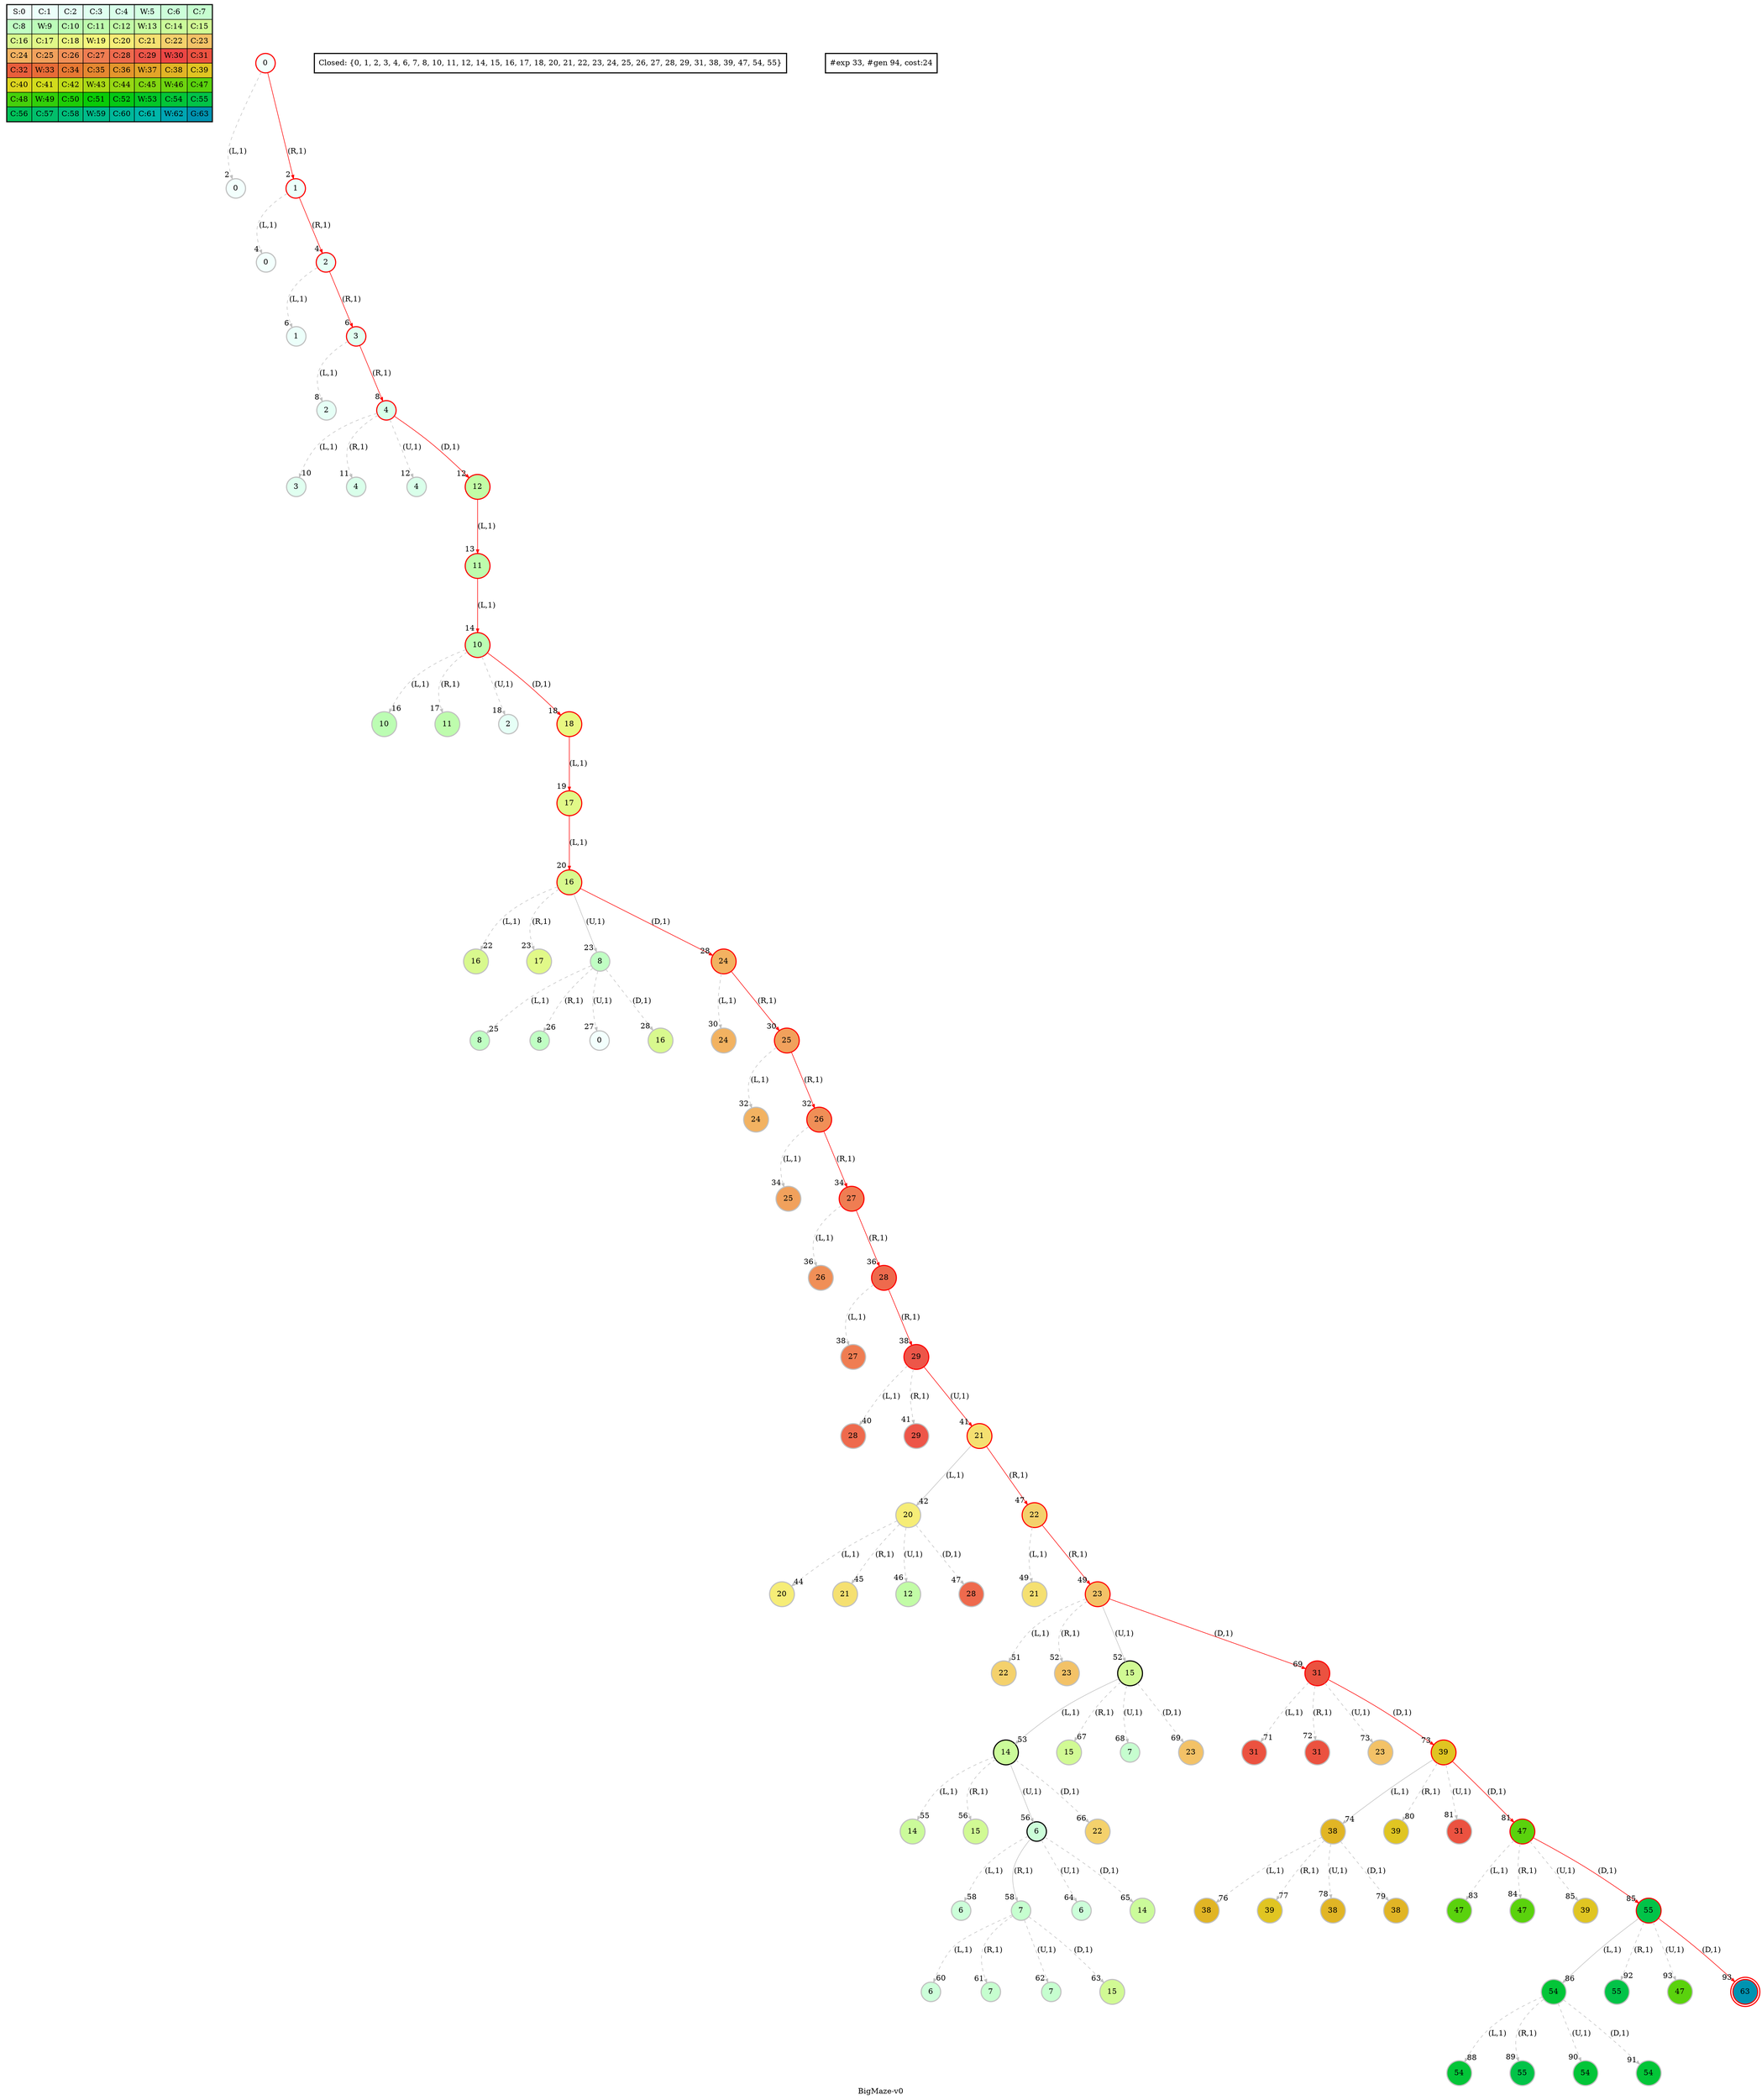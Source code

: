 digraph BigMaze { label="BigMaze-v0" nodesep=1 ranksep="1.2" node [shape=circle penwidth=2] edge [arrowsize=0.7] 
subgraph MAP {label=Map;map [shape=plaintext label=<<table border="1" cellpadding="5" cellspacing="0" cellborder="1"><tr><td bgcolor="0.46862745 0.04925994 0.99969645 1.        ">S:0</td><td bgcolor="0.45294118 0.07385253 0.99931706 1.        ">C:1</td><td bgcolor="0.4372549  0.09840028 0.99878599 1.        ">C:2</td><td bgcolor="0.42156863 0.12288829 0.99810333 1.        ">C:3</td><td bgcolor="0.40588235 0.1473017  0.99726917 1.        ">C:4</td><td bgcolor="0.39019608 0.17162568 0.99628365 1.        ">W:5</td><td bgcolor="0.3745098  0.19584547 0.99514692 1.        ">C:6</td><td bgcolor="0.35882353 0.21994636 0.99385914 1.        ">C:7</td></tr><tr><td bgcolor="0.34313725 0.24391372 0.99242051 1.        ">C:8</td><td bgcolor="0.32745098 0.267733   0.99083125 1.        ">W:9</td><td bgcolor="0.31176471 0.29138975 0.98909161 1.        ">C:10</td><td bgcolor="0.29607843 0.31486959 0.98720184 1.        ">C:11</td><td bgcolor="0.28039216 0.33815827 0.98516223 1.        ">C:12</td><td bgcolor="0.26470588 0.36124167 0.9829731  1.        ">W:13</td><td bgcolor="0.24901961 0.38410575 0.98063477 1.        ">C:14</td><td bgcolor="0.23333333 0.40673664 0.9781476  1.        ">C:15</td></tr><tr><td bgcolor="0.21764706 0.42912061 0.97551197 1.        ">C:16</td><td bgcolor="0.20196078 0.45124406 0.97272827 1.        ">C:17</td><td bgcolor="0.18627451 0.47309356 0.96979694 1.        ">C:18</td><td bgcolor="0.17058824 0.49465584 0.9667184  1.        ">W:19</td><td bgcolor="0.15490196 0.51591783 0.96349314 1.        ">C:20</td><td bgcolor="0.13921569 0.5368666  0.96012165 1.        ">C:21</td><td bgcolor="0.12352941 0.55748944 0.95660442 1.        ">C:22</td><td bgcolor="0.10784314 0.57777383 0.952942   1.        ">C:23</td></tr><tr><td bgcolor="0.09215686 0.59770746 0.94913494 1.        ">C:24</td><td bgcolor="0.07647059 0.61727822 0.94518383 1.        ">C:25</td><td bgcolor="0.06078431 0.63647424 0.94108925 1.        ">C:26</td><td bgcolor="0.04509804 0.65528385 0.93685184 1.        ">C:27</td><td bgcolor="0.02941176 0.67369564 0.93247223 1.        ">C:28</td><td bgcolor="0.01372549 0.69169844 0.92795109 1.        ">C:29</td><td bgcolor="0.00196078 0.70928131 0.92328911 1.        ">W:30</td><td bgcolor="0.01764706 0.72643357 0.91848699 1.        ">C:31</td></tr><tr><td bgcolor="0.03333333 0.74314483 0.91354546 1.        ">C:32</td><td bgcolor="0.04901961 0.75940492 0.90846527 1.        ">W:33</td><td bgcolor="0.06470588 0.77520398 0.9032472  1.        ">C:34</td><td bgcolor="0.08039216 0.79053241 0.89789203 1.        ">C:35</td><td bgcolor="0.09607843 0.80538092 0.89240058 1.        ">C:36</td><td bgcolor="0.11176471 0.81974048 0.88677369 1.        ">W:37</td><td bgcolor="0.12745098 0.83360239 0.88101219 1.        ">C:38</td><td bgcolor="0.14313725 0.84695821 0.87511698 1.        ">C:39</td></tr><tr><td bgcolor="0.15882353 0.85979985 0.86908895 1.        ">C:40</td><td bgcolor="0.1745098  0.87211951 0.862929   1.        ">C:41</td><td bgcolor="0.19019608 0.88390971 0.85663808 1.        ">C:42</td><td bgcolor="0.20588235 0.89516329 0.85021714 1.        ">W:43</td><td bgcolor="0.22156863 0.90587342 0.84366715 1.        ">C:44</td><td bgcolor="0.2372549  0.9160336  0.83698911 1.        ">C:45</td><td bgcolor="0.25294118 0.92563766 0.83018403 1.        ">W:46</td><td bgcolor="0.26862745 0.93467977 0.82325295 1.        ">C:47</td></tr><tr><td bgcolor="0.28431373 0.94315443 0.81619691 1.        ">C:48</td><td bgcolor="0.3        0.95105652 0.80901699 1.        ">W:49</td><td bgcolor="0.31568627 0.95838122 0.80171428 1.        ">C:50</td><td bgcolor="0.33137255 0.96512409 0.79428989 1.        ">C:51</td><td bgcolor="0.34705882 0.97128103 0.78674494 1.        ">C:52</td><td bgcolor="0.3627451  0.97684832 0.77908057 1.        ">W:53</td><td bgcolor="0.37843137 0.98182256 0.77129796 1.        ">C:54</td><td bgcolor="0.39411765 0.98620075 0.76339828 1.        ">C:55</td></tr><tr><td bgcolor="0.40980392 0.98998021 0.75538273 1.        ">C:56</td><td bgcolor="0.4254902  0.99315867 0.74725253 1.        ">C:57</td><td bgcolor="0.44117647 0.99573418 0.73900892 1.        ">C:58</td><td bgcolor="0.45686275 0.99770518 0.73065313 1.        ">W:59</td><td bgcolor="0.47254902 0.99907048 0.72218645 1.        ">C:60</td><td bgcolor="0.48823529 0.99982925 0.71361015 1.        ">C:61</td><td bgcolor="0.51176471 0.99982925 0.70054304 1.        ">W:62</td><td bgcolor="0.52745098 0.99907048 0.69169844 1.        ">G:63</td></tr></table>>]} 
"0_0" [label="0" style=filled color=grey fillcolor="0.46862745 0.04925994 0.99969645 1.        " ];
"0_0.0-0" [label="0" style=filled color=grey fillcolor="0.46862745 0.04925994 0.99969645 1.        " ]; "0_0" -> "0_0.0-0" [label="(L,1)" headlabel=" 2 " style="dashed" color=grey ]; "0_c" [label="Closed: {0}" shape=box]; 
"0_0" [label="0" style=filled color=black color=red fillcolor="0.46862745 0.04925994 0.99969645 1.        " ];"0_0.1-1" [label="1" style=filled color=grey color=red fillcolor="0.45294118 0.07385253 0.99931706 1.        " ]; "0_0" -> "0_0.1-1" [label="(R,1)" headlabel=" 2 " style="" color=grey color=red ]; "0_c" [label="Closed: {0}" shape=box]; 
"0_0.1.0-0" [label="0" style=filled color=grey fillcolor="0.46862745 0.04925994 0.99969645 1.        " ]; "0_0.1-1" -> "0_0.1.0-0" [label="(L,1)" headlabel=" 4 " style="dashed" color=grey ]; "0_c" [label="Closed: {0, 1}" shape=box]; 
"0_0.1-1" [label="1" style=filled color=black color=red fillcolor="0.45294118 0.07385253 0.99931706 1.        " ];"0_0.1.2-1" [label="2" style=filled color=grey color=red fillcolor="0.4372549  0.09840028 0.99878599 1.        " ]; "0_0.1-1" -> "0_0.1.2-1" [label="(R,1)" headlabel=" 4 " style="" color=grey color=red ]; "0_c" [label="Closed: {0, 1}" shape=box]; 
"0_0.1.2.1-0" [label="1" style=filled color=grey fillcolor="0.45294118 0.07385253 0.99931706 1.        " ]; "0_0.1.2-1" -> "0_0.1.2.1-0" [label="(L,1)" headlabel=" 6 " style="dashed" color=grey ]; "0_c" [label="Closed: {0, 1, 2}" shape=box]; 
"0_0.1.2-1" [label="2" style=filled color=black color=red fillcolor="0.4372549  0.09840028 0.99878599 1.        " ];"0_0.1.2.3-1" [label="3" style=filled color=grey color=red fillcolor="0.42156863 0.12288829 0.99810333 1.        " ]; "0_0.1.2-1" -> "0_0.1.2.3-1" [label="(R,1)" headlabel=" 6 " style="" color=grey color=red ]; "0_c" [label="Closed: {0, 1, 2}" shape=box]; 
"0_0.1.2.3.2-0" [label="2" style=filled color=grey fillcolor="0.4372549  0.09840028 0.99878599 1.        " ]; "0_0.1.2.3-1" -> "0_0.1.2.3.2-0" [label="(L,1)" headlabel=" 8 " style="dashed" color=grey ]; "0_c" [label="Closed: {0, 1, 2, 3}" shape=box]; 
"0_0.1.2.3-1" [label="3" style=filled color=black color=red fillcolor="0.42156863 0.12288829 0.99810333 1.        " ];"0_0.1.2.3.4-1" [label="4" style=filled color=grey color=red fillcolor="0.40588235 0.1473017  0.99726917 1.        " ]; "0_0.1.2.3-1" -> "0_0.1.2.3.4-1" [label="(R,1)" headlabel=" 8 " style="" color=grey color=red ]; "0_c" [label="Closed: {0, 1, 2, 3}" shape=box]; 
"0_0.1.2.3.4.3-0" [label="3" style=filled color=grey fillcolor="0.42156863 0.12288829 0.99810333 1.        " ]; "0_0.1.2.3.4-1" -> "0_0.1.2.3.4.3-0" [label="(L,1)" headlabel=" 10 " style="dashed" color=grey ]; "0_c" [label="Closed: {0, 1, 2, 3, 4}" shape=box]; 
"0_0.1.2.3.4.4-1" [label="4" style=filled color=grey fillcolor="0.40588235 0.1473017  0.99726917 1.        " ]; "0_0.1.2.3.4-1" -> "0_0.1.2.3.4.4-1" [label="(R,1)" headlabel=" 11 " style="dashed" color=grey ]; "0_c" [label="Closed: {0, 1, 2, 3, 4}" shape=box]; 
"0_0.1.2.3.4.4-2" [label="4" style=filled color=grey fillcolor="0.40588235 0.1473017  0.99726917 1.        " ]; "0_0.1.2.3.4-1" -> "0_0.1.2.3.4.4-2" [label="(U,1)" headlabel=" 12 " style="dashed" color=grey ]; "0_c" [label="Closed: {0, 1, 2, 3, 4}" shape=box]; 
"0_0.1.2.3.4-1" [label="4" style=filled color=black color=red fillcolor="0.40588235 0.1473017  0.99726917 1.        " ];"0_0.1.2.3.4.12-3" [label="12" style=filled color=grey color=red fillcolor="0.28039216 0.33815827 0.98516223 1.        " ]; "0_0.1.2.3.4-1" -> "0_0.1.2.3.4.12-3" [label="(D,1)" headlabel=" 12 " style="" color=grey color=red ]; "0_c" [label="Closed: {0, 1, 2, 3, 4}" shape=box]; 
"0_0.1.2.3.4.12-3" [label="12" style=filled color=black color=red fillcolor="0.28039216 0.33815827 0.98516223 1.        " ];"0_0.1.2.3.4.12.11-0" [label="11" style=filled color=grey color=red fillcolor="0.29607843 0.31486959 0.98720184 1.        " ]; "0_0.1.2.3.4.12-3" -> "0_0.1.2.3.4.12.11-0" [label="(L,1)" headlabel=" 13 " style="" color=grey color=red ]; "0_c" [label="Closed: {0, 1, 2, 3, 4, 12}" shape=box]; 
"0_0.1.2.3.4.12.11-0" [label="11" style=filled color=black color=red fillcolor="0.29607843 0.31486959 0.98720184 1.        " ];"0_0.1.2.3.4.12.11.10-0" [label="10" style=filled color=grey color=red fillcolor="0.31176471 0.29138975 0.98909161 1.        " ]; "0_0.1.2.3.4.12.11-0" -> "0_0.1.2.3.4.12.11.10-0" [label="(L,1)" headlabel=" 14 " style="" color=grey color=red ]; "0_c" [label="Closed: {0, 1, 2, 3, 4, 11, 12}" shape=box]; 
"0_0.1.2.3.4.12.11.10.10-0" [label="10" style=filled color=grey fillcolor="0.31176471 0.29138975 0.98909161 1.        " ]; "0_0.1.2.3.4.12.11.10-0" -> "0_0.1.2.3.4.12.11.10.10-0" [label="(L,1)" headlabel=" 16 " style="dashed" color=grey ]; "0_c" [label="Closed: {0, 1, 2, 3, 4, 10, 11, 12}" shape=box]; 
"0_0.1.2.3.4.12.11.10.11-1" [label="11" style=filled color=grey fillcolor="0.29607843 0.31486959 0.98720184 1.        " ]; "0_0.1.2.3.4.12.11.10-0" -> "0_0.1.2.3.4.12.11.10.11-1" [label="(R,1)" headlabel=" 17 " style="dashed" color=grey ]; "0_c" [label="Closed: {0, 1, 2, 3, 4, 10, 11, 12}" shape=box]; 
"0_0.1.2.3.4.12.11.10.2-2" [label="2" style=filled color=grey fillcolor="0.4372549  0.09840028 0.99878599 1.        " ]; "0_0.1.2.3.4.12.11.10-0" -> "0_0.1.2.3.4.12.11.10.2-2" [label="(U,1)" headlabel=" 18 " style="dashed" color=grey ]; "0_c" [label="Closed: {0, 1, 2, 3, 4, 10, 11, 12}" shape=box]; 
"0_0.1.2.3.4.12.11.10-0" [label="10" style=filled color=black color=red fillcolor="0.31176471 0.29138975 0.98909161 1.        " ];"0_0.1.2.3.4.12.11.10.18-3" [label="18" style=filled color=grey color=red fillcolor="0.18627451 0.47309356 0.96979694 1.        " ]; "0_0.1.2.3.4.12.11.10-0" -> "0_0.1.2.3.4.12.11.10.18-3" [label="(D,1)" headlabel=" 18 " style="" color=grey color=red ]; "0_c" [label="Closed: {0, 1, 2, 3, 4, 10, 11, 12}" shape=box]; 
"0_0.1.2.3.4.12.11.10.18-3" [label="18" style=filled color=black color=red fillcolor="0.18627451 0.47309356 0.96979694 1.        " ];"0_0.1.2.3.4.12.11.10.18.17-0" [label="17" style=filled color=grey color=red fillcolor="0.20196078 0.45124406 0.97272827 1.        " ]; "0_0.1.2.3.4.12.11.10.18-3" -> "0_0.1.2.3.4.12.11.10.18.17-0" [label="(L,1)" headlabel=" 19 " style="" color=grey color=red ]; "0_c" [label="Closed: {0, 1, 2, 3, 4, 10, 11, 12, 18}" shape=box]; 
"0_0.1.2.3.4.12.11.10.18.17-0" [label="17" style=filled color=black color=red fillcolor="0.20196078 0.45124406 0.97272827 1.        " ];"0_0.1.2.3.4.12.11.10.18.17.16-0" [label="16" style=filled color=grey color=red fillcolor="0.21764706 0.42912061 0.97551197 1.        " ]; "0_0.1.2.3.4.12.11.10.18.17-0" -> "0_0.1.2.3.4.12.11.10.18.17.16-0" [label="(L,1)" headlabel=" 20 " style="" color=grey color=red ]; "0_c" [label="Closed: {0, 1, 2, 3, 4, 10, 11, 12, 17, 18}" shape=box]; 
"0_0.1.2.3.4.12.11.10.18.17.16.16-0" [label="16" style=filled color=grey fillcolor="0.21764706 0.42912061 0.97551197 1.        " ]; "0_0.1.2.3.4.12.11.10.18.17.16-0" -> "0_0.1.2.3.4.12.11.10.18.17.16.16-0" [label="(L,1)" headlabel=" 22 " style="dashed" color=grey ]; "0_c" [label="Closed: {0, 1, 2, 3, 4, 10, 11, 12, 16, 17, 18}" shape=box]; 
"0_0.1.2.3.4.12.11.10.18.17.16.17-1" [label="17" style=filled color=grey fillcolor="0.20196078 0.45124406 0.97272827 1.        " ]; "0_0.1.2.3.4.12.11.10.18.17.16-0" -> "0_0.1.2.3.4.12.11.10.18.17.16.17-1" [label="(R,1)" headlabel=" 23 " style="dashed" color=grey ]; "0_c" [label="Closed: {0, 1, 2, 3, 4, 10, 11, 12, 16, 17, 18}" shape=box]; 
"0_0.1.2.3.4.12.11.10.18.17.16-0" [label="16" style=filled color=black color=red fillcolor="0.21764706 0.42912061 0.97551197 1.        " ];"0_0.1.2.3.4.12.11.10.18.17.16.8-2" [label="8" style=filled color=grey fillcolor="0.34313725 0.24391372 0.99242051 1.        " ]; "0_0.1.2.3.4.12.11.10.18.17.16-0" -> "0_0.1.2.3.4.12.11.10.18.17.16.8-2" [label="(U,1)" headlabel=" 23 " style="" color=grey ]; "0_c" [label="Closed: {0, 1, 2, 3, 4, 10, 11, 12, 16, 17, 18}" shape=box]; 
"0_0.1.2.3.4.12.11.10.18.17.16.8.8-0" [label="8" style=filled color=grey fillcolor="0.34313725 0.24391372 0.99242051 1.        " ]; "0_0.1.2.3.4.12.11.10.18.17.16.8-2" -> "0_0.1.2.3.4.12.11.10.18.17.16.8.8-0" [label="(L,1)" headlabel=" 25 " style="dashed" color=grey ]; "0_c" [label="Closed: {0, 1, 2, 3, 4, 8, 10, 11, 12, 16, 17, 18}" shape=box]; 
"0_0.1.2.3.4.12.11.10.18.17.16.8.8-1" [label="8" style=filled color=grey fillcolor="0.34313725 0.24391372 0.99242051 1.        " ]; "0_0.1.2.3.4.12.11.10.18.17.16.8-2" -> "0_0.1.2.3.4.12.11.10.18.17.16.8.8-1" [label="(R,1)" headlabel=" 26 " style="dashed" color=grey ]; "0_c" [label="Closed: {0, 1, 2, 3, 4, 8, 10, 11, 12, 16, 17, 18}" shape=box]; 
"0_0.1.2.3.4.12.11.10.18.17.16.8.0-2" [label="0" style=filled color=grey fillcolor="0.46862745 0.04925994 0.99969645 1.        " ]; "0_0.1.2.3.4.12.11.10.18.17.16.8-2" -> "0_0.1.2.3.4.12.11.10.18.17.16.8.0-2" [label="(U,1)" headlabel=" 27 " style="dashed" color=grey ]; "0_c" [label="Closed: {0, 1, 2, 3, 4, 8, 10, 11, 12, 16, 17, 18}" shape=box]; 
"0_0.1.2.3.4.12.11.10.18.17.16.8.16-3" [label="16" style=filled color=grey fillcolor="0.21764706 0.42912061 0.97551197 1.        " ]; "0_0.1.2.3.4.12.11.10.18.17.16.8-2" -> "0_0.1.2.3.4.12.11.10.18.17.16.8.16-3" [label="(D,1)" headlabel=" 28 " style="dashed" color=grey ]; "0_c" [label="Closed: {0, 1, 2, 3, 4, 8, 10, 11, 12, 16, 17, 18}" shape=box]; 
"0_0.1.2.3.4.12.11.10.18.17.16.24-3" [label="24" style=filled color=grey color=red fillcolor="0.09215686 0.59770746 0.94913494 1.        " ]; "0_0.1.2.3.4.12.11.10.18.17.16-0" -> "0_0.1.2.3.4.12.11.10.18.17.16.24-3" [label="(D,1)" headlabel=" 28 " style="" color=grey color=red ]; "0_c" [label="Closed: {0, 1, 2, 3, 4, 8, 10, 11, 12, 16, 17, 18}" shape=box]; 
"0_0.1.2.3.4.12.11.10.18.17.16.24.24-0" [label="24" style=filled color=grey fillcolor="0.09215686 0.59770746 0.94913494 1.        " ]; "0_0.1.2.3.4.12.11.10.18.17.16.24-3" -> "0_0.1.2.3.4.12.11.10.18.17.16.24.24-0" [label="(L,1)" headlabel=" 30 " style="dashed" color=grey ]; "0_c" [label="Closed: {0, 1, 2, 3, 4, 8, 10, 11, 12, 16, 17, 18, 24}" shape=box]; 
"0_0.1.2.3.4.12.11.10.18.17.16.24-3" [label="24" style=filled color=black color=red fillcolor="0.09215686 0.59770746 0.94913494 1.        " ];"0_0.1.2.3.4.12.11.10.18.17.16.24.25-1" [label="25" style=filled color=grey color=red fillcolor="0.07647059 0.61727822 0.94518383 1.        " ]; "0_0.1.2.3.4.12.11.10.18.17.16.24-3" -> "0_0.1.2.3.4.12.11.10.18.17.16.24.25-1" [label="(R,1)" headlabel=" 30 " style="" color=grey color=red ]; "0_c" [label="Closed: {0, 1, 2, 3, 4, 8, 10, 11, 12, 16, 17, 18, 24}" shape=box]; 
"0_0.1.2.3.4.12.11.10.18.17.16.24.25.24-0" [label="24" style=filled color=grey fillcolor="0.09215686 0.59770746 0.94913494 1.        " ]; "0_0.1.2.3.4.12.11.10.18.17.16.24.25-1" -> "0_0.1.2.3.4.12.11.10.18.17.16.24.25.24-0" [label="(L,1)" headlabel=" 32 " style="dashed" color=grey ]; "0_c" [label="Closed: {0, 1, 2, 3, 4, 8, 10, 11, 12, 16, 17, 18, 24, 25}" shape=box]; 
"0_0.1.2.3.4.12.11.10.18.17.16.24.25-1" [label="25" style=filled color=black color=red fillcolor="0.07647059 0.61727822 0.94518383 1.        " ];"0_0.1.2.3.4.12.11.10.18.17.16.24.25.26-1" [label="26" style=filled color=grey color=red fillcolor="0.06078431 0.63647424 0.94108925 1.        " ]; "0_0.1.2.3.4.12.11.10.18.17.16.24.25-1" -> "0_0.1.2.3.4.12.11.10.18.17.16.24.25.26-1" [label="(R,1)" headlabel=" 32 " style="" color=grey color=red ]; "0_c" [label="Closed: {0, 1, 2, 3, 4, 8, 10, 11, 12, 16, 17, 18, 24, 25}" shape=box]; 
"0_0.1.2.3.4.12.11.10.18.17.16.24.25.26.25-0" [label="25" style=filled color=grey fillcolor="0.07647059 0.61727822 0.94518383 1.        " ]; "0_0.1.2.3.4.12.11.10.18.17.16.24.25.26-1" -> "0_0.1.2.3.4.12.11.10.18.17.16.24.25.26.25-0" [label="(L,1)" headlabel=" 34 " style="dashed" color=grey ]; "0_c" [label="Closed: {0, 1, 2, 3, 4, 8, 10, 11, 12, 16, 17, 18, 24, 25, 26}" shape=box]; 
"0_0.1.2.3.4.12.11.10.18.17.16.24.25.26-1" [label="26" style=filled color=black color=red fillcolor="0.06078431 0.63647424 0.94108925 1.        " ];"0_0.1.2.3.4.12.11.10.18.17.16.24.25.26.27-1" [label="27" style=filled color=grey color=red fillcolor="0.04509804 0.65528385 0.93685184 1.        " ]; "0_0.1.2.3.4.12.11.10.18.17.16.24.25.26-1" -> "0_0.1.2.3.4.12.11.10.18.17.16.24.25.26.27-1" [label="(R,1)" headlabel=" 34 " style="" color=grey color=red ]; "0_c" [label="Closed: {0, 1, 2, 3, 4, 8, 10, 11, 12, 16, 17, 18, 24, 25, 26}" shape=box]; 
"0_0.1.2.3.4.12.11.10.18.17.16.24.25.26.27.26-0" [label="26" style=filled color=grey fillcolor="0.06078431 0.63647424 0.94108925 1.        " ]; "0_0.1.2.3.4.12.11.10.18.17.16.24.25.26.27-1" -> "0_0.1.2.3.4.12.11.10.18.17.16.24.25.26.27.26-0" [label="(L,1)" headlabel=" 36 " style="dashed" color=grey ]; "0_c" [label="Closed: {0, 1, 2, 3, 4, 8, 10, 11, 12, 16, 17, 18, 24, 25, 26, 27}" shape=box]; 
"0_0.1.2.3.4.12.11.10.18.17.16.24.25.26.27-1" [label="27" style=filled color=black color=red fillcolor="0.04509804 0.65528385 0.93685184 1.        " ];"0_0.1.2.3.4.12.11.10.18.17.16.24.25.26.27.28-1" [label="28" style=filled color=grey color=red fillcolor="0.02941176 0.67369564 0.93247223 1.        " ]; "0_0.1.2.3.4.12.11.10.18.17.16.24.25.26.27-1" -> "0_0.1.2.3.4.12.11.10.18.17.16.24.25.26.27.28-1" [label="(R,1)" headlabel=" 36 " style="" color=grey color=red ]; "0_c" [label="Closed: {0, 1, 2, 3, 4, 8, 10, 11, 12, 16, 17, 18, 24, 25, 26, 27}" shape=box]; 
"0_0.1.2.3.4.12.11.10.18.17.16.24.25.26.27.28.27-0" [label="27" style=filled color=grey fillcolor="0.04509804 0.65528385 0.93685184 1.        " ]; "0_0.1.2.3.4.12.11.10.18.17.16.24.25.26.27.28-1" -> "0_0.1.2.3.4.12.11.10.18.17.16.24.25.26.27.28.27-0" [label="(L,1)" headlabel=" 38 " style="dashed" color=grey ]; "0_c" [label="Closed: {0, 1, 2, 3, 4, 8, 10, 11, 12, 16, 17, 18, 24, 25, 26, 27, 28}" shape=box]; 
"0_0.1.2.3.4.12.11.10.18.17.16.24.25.26.27.28-1" [label="28" style=filled color=black color=red fillcolor="0.02941176 0.67369564 0.93247223 1.        " ];"0_0.1.2.3.4.12.11.10.18.17.16.24.25.26.27.28.29-1" [label="29" style=filled color=grey color=red fillcolor="0.01372549 0.69169844 0.92795109 1.        " ]; "0_0.1.2.3.4.12.11.10.18.17.16.24.25.26.27.28-1" -> "0_0.1.2.3.4.12.11.10.18.17.16.24.25.26.27.28.29-1" [label="(R,1)" headlabel=" 38 " style="" color=grey color=red ]; "0_c" [label="Closed: {0, 1, 2, 3, 4, 8, 10, 11, 12, 16, 17, 18, 24, 25, 26, 27, 28}" shape=box]; 
"0_0.1.2.3.4.12.11.10.18.17.16.24.25.26.27.28.29.28-0" [label="28" style=filled color=grey fillcolor="0.02941176 0.67369564 0.93247223 1.        " ]; "0_0.1.2.3.4.12.11.10.18.17.16.24.25.26.27.28.29-1" -> "0_0.1.2.3.4.12.11.10.18.17.16.24.25.26.27.28.29.28-0" [label="(L,1)" headlabel=" 40 " style="dashed" color=grey ]; "0_c" [label="Closed: {0, 1, 2, 3, 4, 8, 10, 11, 12, 16, 17, 18, 24, 25, 26, 27, 28, 29}" shape=box]; 
"0_0.1.2.3.4.12.11.10.18.17.16.24.25.26.27.28.29.29-1" [label="29" style=filled color=grey fillcolor="0.01372549 0.69169844 0.92795109 1.        " ]; "0_0.1.2.3.4.12.11.10.18.17.16.24.25.26.27.28.29-1" -> "0_0.1.2.3.4.12.11.10.18.17.16.24.25.26.27.28.29.29-1" [label="(R,1)" headlabel=" 41 " style="dashed" color=grey ]; "0_c" [label="Closed: {0, 1, 2, 3, 4, 8, 10, 11, 12, 16, 17, 18, 24, 25, 26, 27, 28, 29}" shape=box]; 
"0_0.1.2.3.4.12.11.10.18.17.16.24.25.26.27.28.29-1" [label="29" style=filled color=black color=red fillcolor="0.01372549 0.69169844 0.92795109 1.        " ];"0_0.1.2.3.4.12.11.10.18.17.16.24.25.26.27.28.29.21-2" [label="21" style=filled color=grey color=red fillcolor="0.13921569 0.5368666  0.96012165 1.        " ]; "0_0.1.2.3.4.12.11.10.18.17.16.24.25.26.27.28.29-1" -> "0_0.1.2.3.4.12.11.10.18.17.16.24.25.26.27.28.29.21-2" [label="(U,1)" headlabel=" 41 " style="" color=grey color=red ]; "0_c" [label="Closed: {0, 1, 2, 3, 4, 8, 10, 11, 12, 16, 17, 18, 24, 25, 26, 27, 28, 29}" shape=box]; 
"0_0.1.2.3.4.12.11.10.18.17.16.24.25.26.27.28.29.21-2" [label="21" style=filled color=black color=red fillcolor="0.13921569 0.5368666  0.96012165 1.        " ];"0_0.1.2.3.4.12.11.10.18.17.16.24.25.26.27.28.29.21.20-0" [label="20" style=filled color=grey fillcolor="0.15490196 0.51591783 0.96349314 1.        " ]; "0_0.1.2.3.4.12.11.10.18.17.16.24.25.26.27.28.29.21-2" -> "0_0.1.2.3.4.12.11.10.18.17.16.24.25.26.27.28.29.21.20-0" [label="(L,1)" headlabel=" 42 " style="" color=grey ]; "0_c" [label="Closed: {0, 1, 2, 3, 4, 8, 10, 11, 12, 16, 17, 18, 21, 24, 25, 26, 27, 28, 29}" shape=box]; 
"0_0.1.2.3.4.12.11.10.18.17.16.24.25.26.27.28.29.21.20.20-0" [label="20" style=filled color=grey fillcolor="0.15490196 0.51591783 0.96349314 1.        " ]; "0_0.1.2.3.4.12.11.10.18.17.16.24.25.26.27.28.29.21.20-0" -> "0_0.1.2.3.4.12.11.10.18.17.16.24.25.26.27.28.29.21.20.20-0" [label="(L,1)" headlabel=" 44 " style="dashed" color=grey ]; "0_c" [label="Closed: {0, 1, 2, 3, 4, 8, 10, 11, 12, 16, 17, 18, 20, 21, 24, 25, 26, 27, 28, 29}" shape=box]; 
"0_0.1.2.3.4.12.11.10.18.17.16.24.25.26.27.28.29.21.20.21-1" [label="21" style=filled color=grey fillcolor="0.13921569 0.5368666  0.96012165 1.        " ]; "0_0.1.2.3.4.12.11.10.18.17.16.24.25.26.27.28.29.21.20-0" -> "0_0.1.2.3.4.12.11.10.18.17.16.24.25.26.27.28.29.21.20.21-1" [label="(R,1)" headlabel=" 45 " style="dashed" color=grey ]; "0_c" [label="Closed: {0, 1, 2, 3, 4, 8, 10, 11, 12, 16, 17, 18, 20, 21, 24, 25, 26, 27, 28, 29}" shape=box]; 
"0_0.1.2.3.4.12.11.10.18.17.16.24.25.26.27.28.29.21.20.12-2" [label="12" style=filled color=grey fillcolor="0.28039216 0.33815827 0.98516223 1.        " ]; "0_0.1.2.3.4.12.11.10.18.17.16.24.25.26.27.28.29.21.20-0" -> "0_0.1.2.3.4.12.11.10.18.17.16.24.25.26.27.28.29.21.20.12-2" [label="(U,1)" headlabel=" 46 " style="dashed" color=grey ]; "0_c" [label="Closed: {0, 1, 2, 3, 4, 8, 10, 11, 12, 16, 17, 18, 20, 21, 24, 25, 26, 27, 28, 29}" shape=box]; 
"0_0.1.2.3.4.12.11.10.18.17.16.24.25.26.27.28.29.21.20.28-3" [label="28" style=filled color=grey fillcolor="0.02941176 0.67369564 0.93247223 1.        " ]; "0_0.1.2.3.4.12.11.10.18.17.16.24.25.26.27.28.29.21.20-0" -> "0_0.1.2.3.4.12.11.10.18.17.16.24.25.26.27.28.29.21.20.28-3" [label="(D,1)" headlabel=" 47 " style="dashed" color=grey ]; "0_c" [label="Closed: {0, 1, 2, 3, 4, 8, 10, 11, 12, 16, 17, 18, 20, 21, 24, 25, 26, 27, 28, 29}" shape=box]; 
"0_0.1.2.3.4.12.11.10.18.17.16.24.25.26.27.28.29.21.22-1" [label="22" style=filled color=grey color=red fillcolor="0.12352941 0.55748944 0.95660442 1.        " ]; "0_0.1.2.3.4.12.11.10.18.17.16.24.25.26.27.28.29.21-2" -> "0_0.1.2.3.4.12.11.10.18.17.16.24.25.26.27.28.29.21.22-1" [label="(R,1)" headlabel=" 47 " style="" color=grey color=red ]; "0_c" [label="Closed: {0, 1, 2, 3, 4, 8, 10, 11, 12, 16, 17, 18, 20, 21, 24, 25, 26, 27, 28, 29}" shape=box]; 
"0_0.1.2.3.4.12.11.10.18.17.16.24.25.26.27.28.29.21.22.21-0" [label="21" style=filled color=grey fillcolor="0.13921569 0.5368666  0.96012165 1.        " ]; "0_0.1.2.3.4.12.11.10.18.17.16.24.25.26.27.28.29.21.22-1" -> "0_0.1.2.3.4.12.11.10.18.17.16.24.25.26.27.28.29.21.22.21-0" [label="(L,1)" headlabel=" 49 " style="dashed" color=grey ]; "0_c" [label="Closed: {0, 1, 2, 3, 4, 8, 10, 11, 12, 16, 17, 18, 20, 21, 22, 24, 25, 26, 27, 28, 29}" shape=box]; 
"0_0.1.2.3.4.12.11.10.18.17.16.24.25.26.27.28.29.21.22-1" [label="22" style=filled color=black color=red fillcolor="0.12352941 0.55748944 0.95660442 1.        " ];"0_0.1.2.3.4.12.11.10.18.17.16.24.25.26.27.28.29.21.22.23-1" [label="23" style=filled color=grey color=red fillcolor="0.10784314 0.57777383 0.952942   1.        " ]; "0_0.1.2.3.4.12.11.10.18.17.16.24.25.26.27.28.29.21.22-1" -> "0_0.1.2.3.4.12.11.10.18.17.16.24.25.26.27.28.29.21.22.23-1" [label="(R,1)" headlabel=" 49 " style="" color=grey color=red ]; "0_c" [label="Closed: {0, 1, 2, 3, 4, 8, 10, 11, 12, 16, 17, 18, 20, 21, 22, 24, 25, 26, 27, 28, 29}" shape=box]; 
"0_0.1.2.3.4.12.11.10.18.17.16.24.25.26.27.28.29.21.22.23.22-0" [label="22" style=filled color=grey fillcolor="0.12352941 0.55748944 0.95660442 1.        " ]; "0_0.1.2.3.4.12.11.10.18.17.16.24.25.26.27.28.29.21.22.23-1" -> "0_0.1.2.3.4.12.11.10.18.17.16.24.25.26.27.28.29.21.22.23.22-0" [label="(L,1)" headlabel=" 51 " style="dashed" color=grey ]; "0_c" [label="Closed: {0, 1, 2, 3, 4, 8, 10, 11, 12, 16, 17, 18, 20, 21, 22, 23, 24, 25, 26, 27, 28, 29}" shape=box]; 
"0_0.1.2.3.4.12.11.10.18.17.16.24.25.26.27.28.29.21.22.23.23-1" [label="23" style=filled color=grey fillcolor="0.10784314 0.57777383 0.952942   1.        " ]; "0_0.1.2.3.4.12.11.10.18.17.16.24.25.26.27.28.29.21.22.23-1" -> "0_0.1.2.3.4.12.11.10.18.17.16.24.25.26.27.28.29.21.22.23.23-1" [label="(R,1)" headlabel=" 52 " style="dashed" color=grey ]; "0_c" [label="Closed: {0, 1, 2, 3, 4, 8, 10, 11, 12, 16, 17, 18, 20, 21, 22, 23, 24, 25, 26, 27, 28, 29}" shape=box]; 
"0_0.1.2.3.4.12.11.10.18.17.16.24.25.26.27.28.29.21.22.23-1" [label="23" style=filled color=black color=red fillcolor="0.10784314 0.57777383 0.952942   1.        " ];"0_0.1.2.3.4.12.11.10.18.17.16.24.25.26.27.28.29.21.22.23.15-2" [label="15" style=filled color=grey fillcolor="0.23333333 0.40673664 0.9781476  1.        " ]; "0_0.1.2.3.4.12.11.10.18.17.16.24.25.26.27.28.29.21.22.23-1" -> "0_0.1.2.3.4.12.11.10.18.17.16.24.25.26.27.28.29.21.22.23.15-2" [label="(U,1)" headlabel=" 52 " style="" color=grey ]; "0_c" [label="Closed: {0, 1, 2, 3, 4, 8, 10, 11, 12, 16, 17, 18, 20, 21, 22, 23, 24, 25, 26, 27, 28, 29}" shape=box]; 
"0_0.1.2.3.4.12.11.10.18.17.16.24.25.26.27.28.29.21.22.23.15-2" [label="15" style=filled color=black fillcolor="0.23333333 0.40673664 0.9781476  1.        " ];"0_0.1.2.3.4.12.11.10.18.17.16.24.25.26.27.28.29.21.22.23.15.14-0" [label="14" style=filled color=grey fillcolor="0.24901961 0.38410575 0.98063477 1.        " ]; "0_0.1.2.3.4.12.11.10.18.17.16.24.25.26.27.28.29.21.22.23.15-2" -> "0_0.1.2.3.4.12.11.10.18.17.16.24.25.26.27.28.29.21.22.23.15.14-0" [label="(L,1)" headlabel=" 53 " style="" color=grey ]; "0_c" [label="Closed: {0, 1, 2, 3, 4, 8, 10, 11, 12, 15, 16, 17, 18, 20, 21, 22, 23, 24, 25, 26, 27, 28, 29}" shape=box]; 
"0_0.1.2.3.4.12.11.10.18.17.16.24.25.26.27.28.29.21.22.23.15.14.14-0" [label="14" style=filled color=grey fillcolor="0.24901961 0.38410575 0.98063477 1.        " ]; "0_0.1.2.3.4.12.11.10.18.17.16.24.25.26.27.28.29.21.22.23.15.14-0" -> "0_0.1.2.3.4.12.11.10.18.17.16.24.25.26.27.28.29.21.22.23.15.14.14-0" [label="(L,1)" headlabel=" 55 " style="dashed" color=grey ]; "0_c" [label="Closed: {0, 1, 2, 3, 4, 8, 10, 11, 12, 14, 15, 16, 17, 18, 20, 21, 22, 23, 24, 25, 26, 27, 28, 29}" shape=box]; 
"0_0.1.2.3.4.12.11.10.18.17.16.24.25.26.27.28.29.21.22.23.15.14.15-1" [label="15" style=filled color=grey fillcolor="0.23333333 0.40673664 0.9781476  1.        " ]; "0_0.1.2.3.4.12.11.10.18.17.16.24.25.26.27.28.29.21.22.23.15.14-0" -> "0_0.1.2.3.4.12.11.10.18.17.16.24.25.26.27.28.29.21.22.23.15.14.15-1" [label="(R,1)" headlabel=" 56 " style="dashed" color=grey ]; "0_c" [label="Closed: {0, 1, 2, 3, 4, 8, 10, 11, 12, 14, 15, 16, 17, 18, 20, 21, 22, 23, 24, 25, 26, 27, 28, 29}" shape=box]; 
"0_0.1.2.3.4.12.11.10.18.17.16.24.25.26.27.28.29.21.22.23.15.14-0" [label="14" style=filled color=black fillcolor="0.24901961 0.38410575 0.98063477 1.        " ];"0_0.1.2.3.4.12.11.10.18.17.16.24.25.26.27.28.29.21.22.23.15.14.6-2" [label="6" style=filled color=grey fillcolor="0.3745098  0.19584547 0.99514692 1.        " ]; "0_0.1.2.3.4.12.11.10.18.17.16.24.25.26.27.28.29.21.22.23.15.14-0" -> "0_0.1.2.3.4.12.11.10.18.17.16.24.25.26.27.28.29.21.22.23.15.14.6-2" [label="(U,1)" headlabel=" 56 " style="" color=grey ]; "0_c" [label="Closed: {0, 1, 2, 3, 4, 8, 10, 11, 12, 14, 15, 16, 17, 18, 20, 21, 22, 23, 24, 25, 26, 27, 28, 29}" shape=box]; 
"0_0.1.2.3.4.12.11.10.18.17.16.24.25.26.27.28.29.21.22.23.15.14.6.6-0" [label="6" style=filled color=grey fillcolor="0.3745098  0.19584547 0.99514692 1.        " ]; "0_0.1.2.3.4.12.11.10.18.17.16.24.25.26.27.28.29.21.22.23.15.14.6-2" -> "0_0.1.2.3.4.12.11.10.18.17.16.24.25.26.27.28.29.21.22.23.15.14.6.6-0" [label="(L,1)" headlabel=" 58 " style="dashed" color=grey ]; "0_c" [label="Closed: {0, 1, 2, 3, 4, 6, 8, 10, 11, 12, 14, 15, 16, 17, 18, 20, 21, 22, 23, 24, 25, 26, 27, 28, 29}" shape=box]; 
"0_0.1.2.3.4.12.11.10.18.17.16.24.25.26.27.28.29.21.22.23.15.14.6-2" [label="6" style=filled color=black fillcolor="0.3745098  0.19584547 0.99514692 1.        " ];"0_0.1.2.3.4.12.11.10.18.17.16.24.25.26.27.28.29.21.22.23.15.14.6.7-1" [label="7" style=filled color=grey fillcolor="0.35882353 0.21994636 0.99385914 1.        " ]; "0_0.1.2.3.4.12.11.10.18.17.16.24.25.26.27.28.29.21.22.23.15.14.6-2" -> "0_0.1.2.3.4.12.11.10.18.17.16.24.25.26.27.28.29.21.22.23.15.14.6.7-1" [label="(R,1)" headlabel=" 58 " style="" color=grey ]; "0_c" [label="Closed: {0, 1, 2, 3, 4, 6, 8, 10, 11, 12, 14, 15, 16, 17, 18, 20, 21, 22, 23, 24, 25, 26, 27, 28, 29}" shape=box]; 
"0_0.1.2.3.4.12.11.10.18.17.16.24.25.26.27.28.29.21.22.23.15.14.6.7.6-0" [label="6" style=filled color=grey fillcolor="0.3745098  0.19584547 0.99514692 1.        " ]; "0_0.1.2.3.4.12.11.10.18.17.16.24.25.26.27.28.29.21.22.23.15.14.6.7-1" -> "0_0.1.2.3.4.12.11.10.18.17.16.24.25.26.27.28.29.21.22.23.15.14.6.7.6-0" [label="(L,1)" headlabel=" 60 " style="dashed" color=grey ]; "0_c" [label="Closed: {0, 1, 2, 3, 4, 6, 7, 8, 10, 11, 12, 14, 15, 16, 17, 18, 20, 21, 22, 23, 24, 25, 26, 27, 28, 29}" shape=box]; 
"0_0.1.2.3.4.12.11.10.18.17.16.24.25.26.27.28.29.21.22.23.15.14.6.7.7-1" [label="7" style=filled color=grey fillcolor="0.35882353 0.21994636 0.99385914 1.        " ]; "0_0.1.2.3.4.12.11.10.18.17.16.24.25.26.27.28.29.21.22.23.15.14.6.7-1" -> "0_0.1.2.3.4.12.11.10.18.17.16.24.25.26.27.28.29.21.22.23.15.14.6.7.7-1" [label="(R,1)" headlabel=" 61 " style="dashed" color=grey ]; "0_c" [label="Closed: {0, 1, 2, 3, 4, 6, 7, 8, 10, 11, 12, 14, 15, 16, 17, 18, 20, 21, 22, 23, 24, 25, 26, 27, 28, 29}" shape=box]; 
"0_0.1.2.3.4.12.11.10.18.17.16.24.25.26.27.28.29.21.22.23.15.14.6.7.7-2" [label="7" style=filled color=grey fillcolor="0.35882353 0.21994636 0.99385914 1.        " ]; "0_0.1.2.3.4.12.11.10.18.17.16.24.25.26.27.28.29.21.22.23.15.14.6.7-1" -> "0_0.1.2.3.4.12.11.10.18.17.16.24.25.26.27.28.29.21.22.23.15.14.6.7.7-2" [label="(U,1)" headlabel=" 62 " style="dashed" color=grey ]; "0_c" [label="Closed: {0, 1, 2, 3, 4, 6, 7, 8, 10, 11, 12, 14, 15, 16, 17, 18, 20, 21, 22, 23, 24, 25, 26, 27, 28, 29}" shape=box]; 
"0_0.1.2.3.4.12.11.10.18.17.16.24.25.26.27.28.29.21.22.23.15.14.6.7.15-3" [label="15" style=filled color=grey fillcolor="0.23333333 0.40673664 0.9781476  1.        " ]; "0_0.1.2.3.4.12.11.10.18.17.16.24.25.26.27.28.29.21.22.23.15.14.6.7-1" -> "0_0.1.2.3.4.12.11.10.18.17.16.24.25.26.27.28.29.21.22.23.15.14.6.7.15-3" [label="(D,1)" headlabel=" 63 " style="dashed" color=grey ]; "0_c" [label="Closed: {0, 1, 2, 3, 4, 6, 7, 8, 10, 11, 12, 14, 15, 16, 17, 18, 20, 21, 22, 23, 24, 25, 26, 27, 28, 29}" shape=box]; 
"0_0.1.2.3.4.12.11.10.18.17.16.24.25.26.27.28.29.21.22.23.15.14.6.6-2" [label="6" style=filled color=grey fillcolor="0.3745098  0.19584547 0.99514692 1.        " ]; "0_0.1.2.3.4.12.11.10.18.17.16.24.25.26.27.28.29.21.22.23.15.14.6-2" -> "0_0.1.2.3.4.12.11.10.18.17.16.24.25.26.27.28.29.21.22.23.15.14.6.6-2" [label="(U,1)" headlabel=" 64 " style="dashed" color=grey ]; "0_c" [label="Closed: {0, 1, 2, 3, 4, 6, 7, 8, 10, 11, 12, 14, 15, 16, 17, 18, 20, 21, 22, 23, 24, 25, 26, 27, 28, 29}" shape=box]; 
"0_0.1.2.3.4.12.11.10.18.17.16.24.25.26.27.28.29.21.22.23.15.14.6.14-3" [label="14" style=filled color=grey fillcolor="0.24901961 0.38410575 0.98063477 1.        " ]; "0_0.1.2.3.4.12.11.10.18.17.16.24.25.26.27.28.29.21.22.23.15.14.6-2" -> "0_0.1.2.3.4.12.11.10.18.17.16.24.25.26.27.28.29.21.22.23.15.14.6.14-3" [label="(D,1)" headlabel=" 65 " style="dashed" color=grey ]; "0_c" [label="Closed: {0, 1, 2, 3, 4, 6, 7, 8, 10, 11, 12, 14, 15, 16, 17, 18, 20, 21, 22, 23, 24, 25, 26, 27, 28, 29}" shape=box]; 
"0_0.1.2.3.4.12.11.10.18.17.16.24.25.26.27.28.29.21.22.23.15.14.22-3" [label="22" style=filled color=grey fillcolor="0.12352941 0.55748944 0.95660442 1.        " ]; "0_0.1.2.3.4.12.11.10.18.17.16.24.25.26.27.28.29.21.22.23.15.14-0" -> "0_0.1.2.3.4.12.11.10.18.17.16.24.25.26.27.28.29.21.22.23.15.14.22-3" [label="(D,1)" headlabel=" 66 " style="dashed" color=grey ]; "0_c" [label="Closed: {0, 1, 2, 3, 4, 6, 7, 8, 10, 11, 12, 14, 15, 16, 17, 18, 20, 21, 22, 23, 24, 25, 26, 27, 28, 29}" shape=box]; 
"0_0.1.2.3.4.12.11.10.18.17.16.24.25.26.27.28.29.21.22.23.15.15-1" [label="15" style=filled color=grey fillcolor="0.23333333 0.40673664 0.9781476  1.        " ]; "0_0.1.2.3.4.12.11.10.18.17.16.24.25.26.27.28.29.21.22.23.15-2" -> "0_0.1.2.3.4.12.11.10.18.17.16.24.25.26.27.28.29.21.22.23.15.15-1" [label="(R,1)" headlabel=" 67 " style="dashed" color=grey ]; "0_c" [label="Closed: {0, 1, 2, 3, 4, 6, 7, 8, 10, 11, 12, 14, 15, 16, 17, 18, 20, 21, 22, 23, 24, 25, 26, 27, 28, 29}" shape=box]; 
"0_0.1.2.3.4.12.11.10.18.17.16.24.25.26.27.28.29.21.22.23.15.7-2" [label="7" style=filled color=grey fillcolor="0.35882353 0.21994636 0.99385914 1.        " ]; "0_0.1.2.3.4.12.11.10.18.17.16.24.25.26.27.28.29.21.22.23.15-2" -> "0_0.1.2.3.4.12.11.10.18.17.16.24.25.26.27.28.29.21.22.23.15.7-2" [label="(U,1)" headlabel=" 68 " style="dashed" color=grey ]; "0_c" [label="Closed: {0, 1, 2, 3, 4, 6, 7, 8, 10, 11, 12, 14, 15, 16, 17, 18, 20, 21, 22, 23, 24, 25, 26, 27, 28, 29}" shape=box]; 
"0_0.1.2.3.4.12.11.10.18.17.16.24.25.26.27.28.29.21.22.23.15.23-3" [label="23" style=filled color=grey fillcolor="0.10784314 0.57777383 0.952942   1.        " ]; "0_0.1.2.3.4.12.11.10.18.17.16.24.25.26.27.28.29.21.22.23.15-2" -> "0_0.1.2.3.4.12.11.10.18.17.16.24.25.26.27.28.29.21.22.23.15.23-3" [label="(D,1)" headlabel=" 69 " style="dashed" color=grey ]; "0_c" [label="Closed: {0, 1, 2, 3, 4, 6, 7, 8, 10, 11, 12, 14, 15, 16, 17, 18, 20, 21, 22, 23, 24, 25, 26, 27, 28, 29}" shape=box]; 
"0_0.1.2.3.4.12.11.10.18.17.16.24.25.26.27.28.29.21.22.23.31-3" [label="31" style=filled color=grey color=red fillcolor="0.01764706 0.72643357 0.91848699 1.        " ]; "0_0.1.2.3.4.12.11.10.18.17.16.24.25.26.27.28.29.21.22.23-1" -> "0_0.1.2.3.4.12.11.10.18.17.16.24.25.26.27.28.29.21.22.23.31-3" [label="(D,1)" headlabel=" 69 " style="" color=grey color=red ]; "0_c" [label="Closed: {0, 1, 2, 3, 4, 6, 7, 8, 10, 11, 12, 14, 15, 16, 17, 18, 20, 21, 22, 23, 24, 25, 26, 27, 28, 29}" shape=box]; 
"0_0.1.2.3.4.12.11.10.18.17.16.24.25.26.27.28.29.21.22.23.31.31-0" [label="31" style=filled color=grey fillcolor="0.01764706 0.72643357 0.91848699 1.        " ]; "0_0.1.2.3.4.12.11.10.18.17.16.24.25.26.27.28.29.21.22.23.31-3" -> "0_0.1.2.3.4.12.11.10.18.17.16.24.25.26.27.28.29.21.22.23.31.31-0" [label="(L,1)" headlabel=" 71 " style="dashed" color=grey ]; "0_c" [label="Closed: {0, 1, 2, 3, 4, 6, 7, 8, 10, 11, 12, 14, 15, 16, 17, 18, 20, 21, 22, 23, 24, 25, 26, 27, 28, 29, 31}" shape=box]; 
"0_0.1.2.3.4.12.11.10.18.17.16.24.25.26.27.28.29.21.22.23.31.31-1" [label="31" style=filled color=grey fillcolor="0.01764706 0.72643357 0.91848699 1.        " ]; "0_0.1.2.3.4.12.11.10.18.17.16.24.25.26.27.28.29.21.22.23.31-3" -> "0_0.1.2.3.4.12.11.10.18.17.16.24.25.26.27.28.29.21.22.23.31.31-1" [label="(R,1)" headlabel=" 72 " style="dashed" color=grey ]; "0_c" [label="Closed: {0, 1, 2, 3, 4, 6, 7, 8, 10, 11, 12, 14, 15, 16, 17, 18, 20, 21, 22, 23, 24, 25, 26, 27, 28, 29, 31}" shape=box]; 
"0_0.1.2.3.4.12.11.10.18.17.16.24.25.26.27.28.29.21.22.23.31.23-2" [label="23" style=filled color=grey fillcolor="0.10784314 0.57777383 0.952942   1.        " ]; "0_0.1.2.3.4.12.11.10.18.17.16.24.25.26.27.28.29.21.22.23.31-3" -> "0_0.1.2.3.4.12.11.10.18.17.16.24.25.26.27.28.29.21.22.23.31.23-2" [label="(U,1)" headlabel=" 73 " style="dashed" color=grey ]; "0_c" [label="Closed: {0, 1, 2, 3, 4, 6, 7, 8, 10, 11, 12, 14, 15, 16, 17, 18, 20, 21, 22, 23, 24, 25, 26, 27, 28, 29, 31}" shape=box]; 
"0_0.1.2.3.4.12.11.10.18.17.16.24.25.26.27.28.29.21.22.23.31-3" [label="31" style=filled color=black color=red fillcolor="0.01764706 0.72643357 0.91848699 1.        " ];"0_0.1.2.3.4.12.11.10.18.17.16.24.25.26.27.28.29.21.22.23.31.39-3" [label="39" style=filled color=grey color=red fillcolor="0.14313725 0.84695821 0.87511698 1.        " ]; "0_0.1.2.3.4.12.11.10.18.17.16.24.25.26.27.28.29.21.22.23.31-3" -> "0_0.1.2.3.4.12.11.10.18.17.16.24.25.26.27.28.29.21.22.23.31.39-3" [label="(D,1)" headlabel=" 73 " style="" color=grey color=red ]; "0_c" [label="Closed: {0, 1, 2, 3, 4, 6, 7, 8, 10, 11, 12, 14, 15, 16, 17, 18, 20, 21, 22, 23, 24, 25, 26, 27, 28, 29, 31}" shape=box]; 
"0_0.1.2.3.4.12.11.10.18.17.16.24.25.26.27.28.29.21.22.23.31.39-3" [label="39" style=filled color=black color=red fillcolor="0.14313725 0.84695821 0.87511698 1.        " ];"0_0.1.2.3.4.12.11.10.18.17.16.24.25.26.27.28.29.21.22.23.31.39.38-0" [label="38" style=filled color=grey fillcolor="0.12745098 0.83360239 0.88101219 1.        " ]; "0_0.1.2.3.4.12.11.10.18.17.16.24.25.26.27.28.29.21.22.23.31.39-3" -> "0_0.1.2.3.4.12.11.10.18.17.16.24.25.26.27.28.29.21.22.23.31.39.38-0" [label="(L,1)" headlabel=" 74 " style="" color=grey ]; "0_c" [label="Closed: {0, 1, 2, 3, 4, 6, 7, 8, 10, 11, 12, 14, 15, 16, 17, 18, 20, 21, 22, 23, 24, 25, 26, 27, 28, 29, 31, 39}" shape=box]; 
"0_0.1.2.3.4.12.11.10.18.17.16.24.25.26.27.28.29.21.22.23.31.39.38.38-0" [label="38" style=filled color=grey fillcolor="0.12745098 0.83360239 0.88101219 1.        " ]; "0_0.1.2.3.4.12.11.10.18.17.16.24.25.26.27.28.29.21.22.23.31.39.38-0" -> "0_0.1.2.3.4.12.11.10.18.17.16.24.25.26.27.28.29.21.22.23.31.39.38.38-0" [label="(L,1)" headlabel=" 76 " style="dashed" color=grey ]; "0_c" [label="Closed: {0, 1, 2, 3, 4, 6, 7, 8, 10, 11, 12, 14, 15, 16, 17, 18, 20, 21, 22, 23, 24, 25, 26, 27, 28, 29, 31, 38, 39}" shape=box]; 
"0_0.1.2.3.4.12.11.10.18.17.16.24.25.26.27.28.29.21.22.23.31.39.38.39-1" [label="39" style=filled color=grey fillcolor="0.14313725 0.84695821 0.87511698 1.        " ]; "0_0.1.2.3.4.12.11.10.18.17.16.24.25.26.27.28.29.21.22.23.31.39.38-0" -> "0_0.1.2.3.4.12.11.10.18.17.16.24.25.26.27.28.29.21.22.23.31.39.38.39-1" [label="(R,1)" headlabel=" 77 " style="dashed" color=grey ]; "0_c" [label="Closed: {0, 1, 2, 3, 4, 6, 7, 8, 10, 11, 12, 14, 15, 16, 17, 18, 20, 21, 22, 23, 24, 25, 26, 27, 28, 29, 31, 38, 39}" shape=box]; 
"0_0.1.2.3.4.12.11.10.18.17.16.24.25.26.27.28.29.21.22.23.31.39.38.38-2" [label="38" style=filled color=grey fillcolor="0.12745098 0.83360239 0.88101219 1.        " ]; "0_0.1.2.3.4.12.11.10.18.17.16.24.25.26.27.28.29.21.22.23.31.39.38-0" -> "0_0.1.2.3.4.12.11.10.18.17.16.24.25.26.27.28.29.21.22.23.31.39.38.38-2" [label="(U,1)" headlabel=" 78 " style="dashed" color=grey ]; "0_c" [label="Closed: {0, 1, 2, 3, 4, 6, 7, 8, 10, 11, 12, 14, 15, 16, 17, 18, 20, 21, 22, 23, 24, 25, 26, 27, 28, 29, 31, 38, 39}" shape=box]; 
"0_0.1.2.3.4.12.11.10.18.17.16.24.25.26.27.28.29.21.22.23.31.39.38.38-3" [label="38" style=filled color=grey fillcolor="0.12745098 0.83360239 0.88101219 1.        " ]; "0_0.1.2.3.4.12.11.10.18.17.16.24.25.26.27.28.29.21.22.23.31.39.38-0" -> "0_0.1.2.3.4.12.11.10.18.17.16.24.25.26.27.28.29.21.22.23.31.39.38.38-3" [label="(D,1)" headlabel=" 79 " style="dashed" color=grey ]; "0_c" [label="Closed: {0, 1, 2, 3, 4, 6, 7, 8, 10, 11, 12, 14, 15, 16, 17, 18, 20, 21, 22, 23, 24, 25, 26, 27, 28, 29, 31, 38, 39}" shape=box]; 
"0_0.1.2.3.4.12.11.10.18.17.16.24.25.26.27.28.29.21.22.23.31.39.39-1" [label="39" style=filled color=grey fillcolor="0.14313725 0.84695821 0.87511698 1.        " ]; "0_0.1.2.3.4.12.11.10.18.17.16.24.25.26.27.28.29.21.22.23.31.39-3" -> "0_0.1.2.3.4.12.11.10.18.17.16.24.25.26.27.28.29.21.22.23.31.39.39-1" [label="(R,1)" headlabel=" 80 " style="dashed" color=grey ]; "0_c" [label="Closed: {0, 1, 2, 3, 4, 6, 7, 8, 10, 11, 12, 14, 15, 16, 17, 18, 20, 21, 22, 23, 24, 25, 26, 27, 28, 29, 31, 38, 39}" shape=box]; 
"0_0.1.2.3.4.12.11.10.18.17.16.24.25.26.27.28.29.21.22.23.31.39.31-2" [label="31" style=filled color=grey fillcolor="0.01764706 0.72643357 0.91848699 1.        " ]; "0_0.1.2.3.4.12.11.10.18.17.16.24.25.26.27.28.29.21.22.23.31.39-3" -> "0_0.1.2.3.4.12.11.10.18.17.16.24.25.26.27.28.29.21.22.23.31.39.31-2" [label="(U,1)" headlabel=" 81 " style="dashed" color=grey ]; "0_c" [label="Closed: {0, 1, 2, 3, 4, 6, 7, 8, 10, 11, 12, 14, 15, 16, 17, 18, 20, 21, 22, 23, 24, 25, 26, 27, 28, 29, 31, 38, 39}" shape=box]; 
"0_0.1.2.3.4.12.11.10.18.17.16.24.25.26.27.28.29.21.22.23.31.39.47-3" [label="47" style=filled color=grey color=red fillcolor="0.26862745 0.93467977 0.82325295 1.        " ]; "0_0.1.2.3.4.12.11.10.18.17.16.24.25.26.27.28.29.21.22.23.31.39-3" -> "0_0.1.2.3.4.12.11.10.18.17.16.24.25.26.27.28.29.21.22.23.31.39.47-3" [label="(D,1)" headlabel=" 81 " style="" color=grey color=red ]; "0_c" [label="Closed: {0, 1, 2, 3, 4, 6, 7, 8, 10, 11, 12, 14, 15, 16, 17, 18, 20, 21, 22, 23, 24, 25, 26, 27, 28, 29, 31, 38, 39}" shape=box]; 
"0_0.1.2.3.4.12.11.10.18.17.16.24.25.26.27.28.29.21.22.23.31.39.47.47-0" [label="47" style=filled color=grey fillcolor="0.26862745 0.93467977 0.82325295 1.        " ]; "0_0.1.2.3.4.12.11.10.18.17.16.24.25.26.27.28.29.21.22.23.31.39.47-3" -> "0_0.1.2.3.4.12.11.10.18.17.16.24.25.26.27.28.29.21.22.23.31.39.47.47-0" [label="(L,1)" headlabel=" 83 " style="dashed" color=grey ]; "0_c" [label="Closed: {0, 1, 2, 3, 4, 6, 7, 8, 10, 11, 12, 14, 15, 16, 17, 18, 20, 21, 22, 23, 24, 25, 26, 27, 28, 29, 31, 38, 39, 47}" shape=box]; 
"0_0.1.2.3.4.12.11.10.18.17.16.24.25.26.27.28.29.21.22.23.31.39.47.47-1" [label="47" style=filled color=grey fillcolor="0.26862745 0.93467977 0.82325295 1.        " ]; "0_0.1.2.3.4.12.11.10.18.17.16.24.25.26.27.28.29.21.22.23.31.39.47-3" -> "0_0.1.2.3.4.12.11.10.18.17.16.24.25.26.27.28.29.21.22.23.31.39.47.47-1" [label="(R,1)" headlabel=" 84 " style="dashed" color=grey ]; "0_c" [label="Closed: {0, 1, 2, 3, 4, 6, 7, 8, 10, 11, 12, 14, 15, 16, 17, 18, 20, 21, 22, 23, 24, 25, 26, 27, 28, 29, 31, 38, 39, 47}" shape=box]; 
"0_0.1.2.3.4.12.11.10.18.17.16.24.25.26.27.28.29.21.22.23.31.39.47.39-2" [label="39" style=filled color=grey fillcolor="0.14313725 0.84695821 0.87511698 1.        " ]; "0_0.1.2.3.4.12.11.10.18.17.16.24.25.26.27.28.29.21.22.23.31.39.47-3" -> "0_0.1.2.3.4.12.11.10.18.17.16.24.25.26.27.28.29.21.22.23.31.39.47.39-2" [label="(U,1)" headlabel=" 85 " style="dashed" color=grey ]; "0_c" [label="Closed: {0, 1, 2, 3, 4, 6, 7, 8, 10, 11, 12, 14, 15, 16, 17, 18, 20, 21, 22, 23, 24, 25, 26, 27, 28, 29, 31, 38, 39, 47}" shape=box]; 
"0_0.1.2.3.4.12.11.10.18.17.16.24.25.26.27.28.29.21.22.23.31.39.47-3" [label="47" style=filled color=black color=red fillcolor="0.26862745 0.93467977 0.82325295 1.        " ];"0_0.1.2.3.4.12.11.10.18.17.16.24.25.26.27.28.29.21.22.23.31.39.47.55-3" [label="55" style=filled color=grey color=red fillcolor="0.39411765 0.98620075 0.76339828 1.        " ]; "0_0.1.2.3.4.12.11.10.18.17.16.24.25.26.27.28.29.21.22.23.31.39.47-3" -> "0_0.1.2.3.4.12.11.10.18.17.16.24.25.26.27.28.29.21.22.23.31.39.47.55-3" [label="(D,1)" headlabel=" 85 " style="" color=grey color=red ]; "0_c" [label="Closed: {0, 1, 2, 3, 4, 6, 7, 8, 10, 11, 12, 14, 15, 16, 17, 18, 20, 21, 22, 23, 24, 25, 26, 27, 28, 29, 31, 38, 39, 47}" shape=box]; 
"0_0.1.2.3.4.12.11.10.18.17.16.24.25.26.27.28.29.21.22.23.31.39.47.55-3" [label="55" style=filled color=black color=red fillcolor="0.39411765 0.98620075 0.76339828 1.        " ];"0_0.1.2.3.4.12.11.10.18.17.16.24.25.26.27.28.29.21.22.23.31.39.47.55.54-0" [label="54" style=filled color=grey fillcolor="0.37843137 0.98182256 0.77129796 1.        " ]; "0_0.1.2.3.4.12.11.10.18.17.16.24.25.26.27.28.29.21.22.23.31.39.47.55-3" -> "0_0.1.2.3.4.12.11.10.18.17.16.24.25.26.27.28.29.21.22.23.31.39.47.55.54-0" [label="(L,1)" headlabel=" 86 " style="" color=grey ]; "0_c" [label="Closed: {0, 1, 2, 3, 4, 6, 7, 8, 10, 11, 12, 14, 15, 16, 17, 18, 20, 21, 22, 23, 24, 25, 26, 27, 28, 29, 31, 38, 39, 47, 55}" shape=box]; 
"0_0.1.2.3.4.12.11.10.18.17.16.24.25.26.27.28.29.21.22.23.31.39.47.55.54.54-0" [label="54" style=filled color=grey fillcolor="0.37843137 0.98182256 0.77129796 1.        " ]; "0_0.1.2.3.4.12.11.10.18.17.16.24.25.26.27.28.29.21.22.23.31.39.47.55.54-0" -> "0_0.1.2.3.4.12.11.10.18.17.16.24.25.26.27.28.29.21.22.23.31.39.47.55.54.54-0" [label="(L,1)" headlabel=" 88 " style="dashed" color=grey ]; "0_c" [label="Closed: {0, 1, 2, 3, 4, 6, 7, 8, 10, 11, 12, 14, 15, 16, 17, 18, 20, 21, 22, 23, 24, 25, 26, 27, 28, 29, 31, 38, 39, 47, 54, 55}" shape=box]; 
"0_0.1.2.3.4.12.11.10.18.17.16.24.25.26.27.28.29.21.22.23.31.39.47.55.54.55-1" [label="55" style=filled color=grey fillcolor="0.39411765 0.98620075 0.76339828 1.        " ]; "0_0.1.2.3.4.12.11.10.18.17.16.24.25.26.27.28.29.21.22.23.31.39.47.55.54-0" -> "0_0.1.2.3.4.12.11.10.18.17.16.24.25.26.27.28.29.21.22.23.31.39.47.55.54.55-1" [label="(R,1)" headlabel=" 89 " style="dashed" color=grey ]; "0_c" [label="Closed: {0, 1, 2, 3, 4, 6, 7, 8, 10, 11, 12, 14, 15, 16, 17, 18, 20, 21, 22, 23, 24, 25, 26, 27, 28, 29, 31, 38, 39, 47, 54, 55}" shape=box]; 
"0_0.1.2.3.4.12.11.10.18.17.16.24.25.26.27.28.29.21.22.23.31.39.47.55.54.54-2" [label="54" style=filled color=grey fillcolor="0.37843137 0.98182256 0.77129796 1.        " ]; "0_0.1.2.3.4.12.11.10.18.17.16.24.25.26.27.28.29.21.22.23.31.39.47.55.54-0" -> "0_0.1.2.3.4.12.11.10.18.17.16.24.25.26.27.28.29.21.22.23.31.39.47.55.54.54-2" [label="(U,1)" headlabel=" 90 " style="dashed" color=grey ]; "0_c" [label="Closed: {0, 1, 2, 3, 4, 6, 7, 8, 10, 11, 12, 14, 15, 16, 17, 18, 20, 21, 22, 23, 24, 25, 26, 27, 28, 29, 31, 38, 39, 47, 54, 55}" shape=box]; 
"0_0.1.2.3.4.12.11.10.18.17.16.24.25.26.27.28.29.21.22.23.31.39.47.55.54.54-3" [label="54" style=filled color=grey fillcolor="0.37843137 0.98182256 0.77129796 1.        " ]; "0_0.1.2.3.4.12.11.10.18.17.16.24.25.26.27.28.29.21.22.23.31.39.47.55.54-0" -> "0_0.1.2.3.4.12.11.10.18.17.16.24.25.26.27.28.29.21.22.23.31.39.47.55.54.54-3" [label="(D,1)" headlabel=" 91 " style="dashed" color=grey ]; "0_c" [label="Closed: {0, 1, 2, 3, 4, 6, 7, 8, 10, 11, 12, 14, 15, 16, 17, 18, 20, 21, 22, 23, 24, 25, 26, 27, 28, 29, 31, 38, 39, 47, 54, 55}" shape=box]; 
"0_0.1.2.3.4.12.11.10.18.17.16.24.25.26.27.28.29.21.22.23.31.39.47.55.55-1" [label="55" style=filled color=grey fillcolor="0.39411765 0.98620075 0.76339828 1.        " ]; "0_0.1.2.3.4.12.11.10.18.17.16.24.25.26.27.28.29.21.22.23.31.39.47.55-3" -> "0_0.1.2.3.4.12.11.10.18.17.16.24.25.26.27.28.29.21.22.23.31.39.47.55.55-1" [label="(R,1)" headlabel=" 92 " style="dashed" color=grey ]; "0_c" [label="Closed: {0, 1, 2, 3, 4, 6, 7, 8, 10, 11, 12, 14, 15, 16, 17, 18, 20, 21, 22, 23, 24, 25, 26, 27, 28, 29, 31, 38, 39, 47, 54, 55}" shape=box]; 
"0_0.1.2.3.4.12.11.10.18.17.16.24.25.26.27.28.29.21.22.23.31.39.47.55.47-2" [label="47" style=filled color=grey fillcolor="0.26862745 0.93467977 0.82325295 1.        " ]; "0_0.1.2.3.4.12.11.10.18.17.16.24.25.26.27.28.29.21.22.23.31.39.47.55-3" -> "0_0.1.2.3.4.12.11.10.18.17.16.24.25.26.27.28.29.21.22.23.31.39.47.55.47-2" [label="(U,1)" headlabel=" 93 " style="dashed" color=grey ]; "0_c" [label="Closed: {0, 1, 2, 3, 4, 6, 7, 8, 10, 11, 12, 14, 15, 16, 17, 18, 20, 21, 22, 23, 24, 25, 26, 27, 28, 29, 31, 38, 39, 47, 54, 55}" shape=box]; 

"0_0.1.2.3.4.12.11.10.18.17.16.24.25.26.27.28.29.21.22.23.31.39.47.55.63-3" [label="63" style=filled color=black color=red fillcolor="0.52745098 0.99907048 0.69169844 1.        " peripheries=2 /*GOALSTATE*/]; "0_0.1.2.3.4.12.11.10.18.17.16.24.25.26.27.28.29.21.22.23.31.39.47.55-3" -> "0_0.1.2.3.4.12.11.10.18.17.16.24.25.26.27.28.29.21.22.23.31.39.47.55.63-3" [label="(D,1)" headlabel=" 93 " style="" color=grey color=red ]; "0_c" [label="Closed: {0, 1, 2, 3, 4, 6, 7, 8, 10, 11, 12, 14, 15, 16, 17, 18, 20, 21, 22, 23, 24, 25, 26, 27, 28, 29, 31, 38, 39, 47, 54, 55}" shape=box];
"#exp 33, #gen 94, cost:24" [ shape=box ]; }
